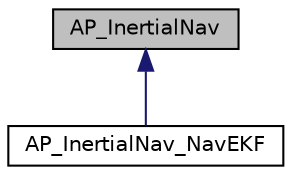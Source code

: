 digraph "AP_InertialNav"
{
 // INTERACTIVE_SVG=YES
  edge [fontname="Helvetica",fontsize="10",labelfontname="Helvetica",labelfontsize="10"];
  node [fontname="Helvetica",fontsize="10",shape=record];
  Node1 [label="AP_InertialNav",height=0.2,width=0.4,color="black", fillcolor="grey75", style="filled", fontcolor="black"];
  Node1 -> Node2 [dir="back",color="midnightblue",fontsize="10",style="solid",fontname="Helvetica"];
  Node2 [label="AP_InertialNav_NavEKF",height=0.2,width=0.4,color="black", fillcolor="white", style="filled",URL="$classAP__InertialNav__NavEKF.html",tooltip="-*- tab-width: 4; Mode: C++; c-basic-offset: 4; indent-tabs-mode: nil -*- "];
}
